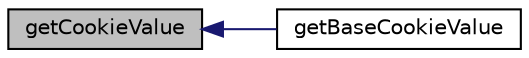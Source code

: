 digraph "getCookieValue"
{
  edge [fontname="Helvetica",fontsize="10",labelfontname="Helvetica",labelfontsize="10"];
  node [fontname="Helvetica",fontsize="10",shape=record];
  rankdir="LR";
  Node1 [label="getCookieValue",height=0.2,width=0.4,color="black", fillcolor="grey75", style="filled" fontcolor="black"];
  Node1 -> Node2 [dir="back",color="midnightblue",fontsize="10",style="solid",fontname="Helvetica"];
  Node2 [label="getBaseCookieValue",height=0.2,width=0.4,color="black", fillcolor="white", style="filled",URL="$class_simple_user_agent.html#ab1cdcdbc182036aee354a7b9b6bf8d7d"];
}
